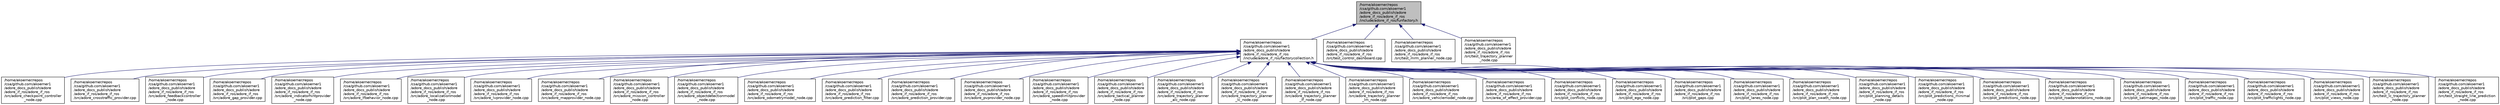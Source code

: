 digraph "/home/akoerner/repos/csa/github.com/akoerner1/adore_docs_publish/adore/adore_if_ros/adore_if_ros/include/adore_if_ros/funfactory.h"
{
 // LATEX_PDF_SIZE
  edge [fontname="Helvetica",fontsize="10",labelfontname="Helvetica",labelfontsize="10"];
  node [fontname="Helvetica",fontsize="10",shape=record];
  Node1 [label="/home/akoerner/repos\l/csa/github.com/akoerner1\l/adore_docs_publish/adore\l/adore_if_ros/adore_if_ros\l/include/adore_if_ros/funfactory.h",height=0.2,width=0.4,color="black", fillcolor="grey75", style="filled", fontcolor="black",tooltip=" "];
  Node1 -> Node2 [dir="back",color="midnightblue",fontsize="10",style="solid",fontname="Helvetica"];
  Node2 [label="/home/akoerner/repos\l/csa/github.com/akoerner1\l/adore_docs_publish/adore\l/adore_if_ros/adore_if_ros\l/include/adore_if_ros/factorycollection.h",height=0.2,width=0.4,color="black", fillcolor="white", style="filled",URL="$factorycollection_8h.html",tooltip=" "];
  Node2 -> Node3 [dir="back",color="midnightblue",fontsize="10",style="solid",fontname="Helvetica"];
  Node3 [label="/home/akoerner/repos\l/csa/github.com/akoerner1\l/adore_docs_publish/adore\l/adore_if_ros/adore_if_ros\l/src/adore_checkpoint_controller\l_node.cpp",height=0.2,width=0.4,color="black", fillcolor="white", style="filled",URL="$adore__checkpoint__controller__node_8cpp.html",tooltip=" "];
  Node2 -> Node4 [dir="back",color="midnightblue",fontsize="10",style="solid",fontname="Helvetica"];
  Node4 [label="/home/akoerner/repos\l/csa/github.com/akoerner1\l/adore_docs_publish/adore\l/adore_if_ros/adore_if_ros\l/src/adore_crosstraffic_provider.cpp",height=0.2,width=0.4,color="black", fillcolor="white", style="filled",URL="$adore__crosstraffic__provider_8cpp.html",tooltip=" "];
  Node2 -> Node5 [dir="back",color="midnightblue",fontsize="10",style="solid",fontname="Helvetica"];
  Node5 [label="/home/akoerner/repos\l/csa/github.com/akoerner1\l/adore_docs_publish/adore\l/adore_if_ros/adore_if_ros\l/src/adore_feedbackcontroller\l_node.cpp",height=0.2,width=0.4,color="black", fillcolor="white", style="filled",URL="$adore__feedbackcontroller__node_8cpp.html",tooltip=" "];
  Node2 -> Node6 [dir="back",color="midnightblue",fontsize="10",style="solid",fontname="Helvetica"];
  Node6 [label="/home/akoerner/repos\l/csa/github.com/akoerner1\l/adore_docs_publish/adore\l/adore_if_ros/adore_if_ros\l/src/adore_gap_provider.cpp",height=0.2,width=0.4,color="black", fillcolor="white", style="filled",URL="$adore__gap__provider_8cpp.html",tooltip=" "];
  Node2 -> Node7 [dir="back",color="midnightblue",fontsize="10",style="solid",fontname="Helvetica"];
  Node7 [label="/home/akoerner/repos\l/csa/github.com/akoerner1\l/adore_docs_publish/adore\l/adore_if_ros/adore_if_ros\l/src/adore_indicatorhintprovider\l_node.cpp",height=0.2,width=0.4,color="black", fillcolor="white", style="filled",URL="$adore__indicatorhintprovider__node_8cpp.html",tooltip=" "];
  Node2 -> Node8 [dir="back",color="midnightblue",fontsize="10",style="solid",fontname="Helvetica"];
  Node8 [label="/home/akoerner/repos\l/csa/github.com/akoerner1\l/adore_docs_publish/adore\l/adore_if_ros/adore_if_ros\l/src/adore_lfbehavior_node.cpp",height=0.2,width=0.4,color="black", fillcolor="white", style="filled",URL="$adore__lfbehavior__node_8cpp.html",tooltip=" "];
  Node2 -> Node9 [dir="back",color="midnightblue",fontsize="10",style="solid",fontname="Helvetica"];
  Node9 [label="/home/akoerner/repos\l/csa/github.com/akoerner1\l/adore_docs_publish/adore\l/adore_if_ros/adore_if_ros\l/src/adore_localizationmodel\l_node.cpp",height=0.2,width=0.4,color="black", fillcolor="white", style="filled",URL="$adore__localizationmodel__node_8cpp.html",tooltip=" "];
  Node2 -> Node10 [dir="back",color="midnightblue",fontsize="10",style="solid",fontname="Helvetica"];
  Node10 [label="/home/akoerner/repos\l/csa/github.com/akoerner1\l/adore_docs_publish/adore\l/adore_if_ros/adore_if_ros\l/src/adore_lvprovider_node.cpp",height=0.2,width=0.4,color="black", fillcolor="white", style="filled",URL="$adore__lvprovider__node_8cpp.html",tooltip=" "];
  Node2 -> Node11 [dir="back",color="midnightblue",fontsize="10",style="solid",fontname="Helvetica"];
  Node11 [label="/home/akoerner/repos\l/csa/github.com/akoerner1\l/adore_docs_publish/adore\l/adore_if_ros/adore_if_ros\l/src/adore_mapprovider_node.cpp",height=0.2,width=0.4,color="black", fillcolor="white", style="filled",URL="$adore__mapprovider__node_8cpp.html",tooltip=" "];
  Node2 -> Node12 [dir="back",color="midnightblue",fontsize="10",style="solid",fontname="Helvetica"];
  Node12 [label="/home/akoerner/repos\l/csa/github.com/akoerner1\l/adore_docs_publish/adore\l/adore_if_ros/adore_if_ros\l/src/adore_mission_controller\l_node.cpp",height=0.2,width=0.4,color="black", fillcolor="white", style="filled",URL="$adore__mission__controller__node_8cpp.html",tooltip=" "];
  Node2 -> Node13 [dir="back",color="midnightblue",fontsize="10",style="solid",fontname="Helvetica"];
  Node13 [label="/home/akoerner/repos\l/csa/github.com/akoerner1\l/adore_docs_publish/adore\l/adore_if_ros/adore_if_ros\l/src/adore_objectdetectionmodel\l_node.cpp",height=0.2,width=0.4,color="black", fillcolor="white", style="filled",URL="$adore__objectdetectionmodel__node_8cpp.html",tooltip=" "];
  Node2 -> Node14 [dir="back",color="midnightblue",fontsize="10",style="solid",fontname="Helvetica"];
  Node14 [label="/home/akoerner/repos\l/csa/github.com/akoerner1\l/adore_docs_publish/adore\l/adore_if_ros/adore_if_ros\l/src/adore_odometrymodel_node.cpp",height=0.2,width=0.4,color="black", fillcolor="white", style="filled",URL="$adore__odometrymodel__node_8cpp.html",tooltip=" "];
  Node2 -> Node15 [dir="back",color="midnightblue",fontsize="10",style="solid",fontname="Helvetica"];
  Node15 [label="/home/akoerner/repos\l/csa/github.com/akoerner1\l/adore_docs_publish/adore\l/adore_if_ros/adore_if_ros\l/src/adore_prediction_filter.cpp",height=0.2,width=0.4,color="black", fillcolor="white", style="filled",URL="$adore__prediction__filter_8cpp.html",tooltip=" "];
  Node2 -> Node16 [dir="back",color="midnightblue",fontsize="10",style="solid",fontname="Helvetica"];
  Node16 [label="/home/akoerner/repos\l/csa/github.com/akoerner1\l/adore_docs_publish/adore\l/adore_if_ros/adore_if_ros\l/src/adore_prediction_provider.cpp",height=0.2,width=0.4,color="black", fillcolor="white", style="filled",URL="$adore__prediction__provider_8cpp.html",tooltip=" "];
  Node2 -> Node17 [dir="back",color="midnightblue",fontsize="10",style="solid",fontname="Helvetica"];
  Node17 [label="/home/akoerner/repos\l/csa/github.com/akoerner1\l/adore_docs_publish/adore\l/adore_if_ros/adore_if_ros\l/src/adore_pvprovider_node.cpp",height=0.2,width=0.4,color="black", fillcolor="white", style="filled",URL="$adore__pvprovider__node_8cpp.html",tooltip=" "];
  Node2 -> Node18 [dir="back",color="midnightblue",fontsize="10",style="solid",fontname="Helvetica"];
  Node18 [label="/home/akoerner/repos\l/csa/github.com/akoerner1\l/adore_docs_publish/adore\l/adore_if_ros/adore_if_ros\l/src/adore_speedlimitprovider\l_node.cpp",height=0.2,width=0.4,color="black", fillcolor="white", style="filled",URL="$adore__speedlimitprovider__node_8cpp.html",tooltip=" "];
  Node2 -> Node19 [dir="back",color="midnightblue",fontsize="10",style="solid",fontname="Helvetica"];
  Node19 [label="/home/akoerner/repos\l/csa/github.com/akoerner1\l/adore_docs_publish/adore\l/adore_if_ros/adore_if_ros\l/src/adore_tactical_planner\l_node.cpp",height=0.2,width=0.4,color="black", fillcolor="white", style="filled",URL="$adore__tactical__planner__node_8cpp.html",tooltip=" "];
  Node2 -> Node20 [dir="back",color="midnightblue",fontsize="10",style="solid",fontname="Helvetica"];
  Node20 [label="/home/akoerner/repos\l/csa/github.com/akoerner1\l/adore_docs_publish/adore\l/adore_if_ros/adore_if_ros\l/src/adore_trajectory_planner\l_alc_node.cpp",height=0.2,width=0.4,color="black", fillcolor="white", style="filled",URL="$adore__trajectory__planner__alc__node_8cpp.html",tooltip=" "];
  Node2 -> Node21 [dir="back",color="midnightblue",fontsize="10",style="solid",fontname="Helvetica"];
  Node21 [label="/home/akoerner/repos\l/csa/github.com/akoerner1\l/adore_docs_publish/adore\l/adore_if_ros/adore_if_ros\l/src/adore_trajectory_planner\l_lc_node.cpp",height=0.2,width=0.4,color="black", fillcolor="white", style="filled",URL="$adore__trajectory__planner__lc__node_8cpp.html",tooltip=" "];
  Node2 -> Node22 [dir="back",color="midnightblue",fontsize="10",style="solid",fontname="Helvetica"];
  Node22 [label="/home/akoerner/repos\l/csa/github.com/akoerner1\l/adore_docs_publish/adore\l/adore_if_ros/adore_if_ros\l/src/adore_trajectory_planner\l_lf_node.cpp",height=0.2,width=0.4,color="black", fillcolor="white", style="filled",URL="$adore__trajectory__planner__lf__node_8cpp.html",tooltip=" "];
  Node2 -> Node23 [dir="back",color="midnightblue",fontsize="10",style="solid",fontname="Helvetica"];
  Node23 [label="/home/akoerner/repos\l/csa/github.com/akoerner1\l/adore_docs_publish/adore\l/adore_if_ros/adore_if_ros\l/src/adore_trajectory_planner\l_lm_node.cpp",height=0.2,width=0.4,color="black", fillcolor="white", style="filled",URL="$adore__trajectory__planner__lm__node_8cpp.html",tooltip=" "];
  Node2 -> Node24 [dir="back",color="midnightblue",fontsize="10",style="solid",fontname="Helvetica"];
  Node24 [label="/home/akoerner/repos\l/csa/github.com/akoerner1\l/adore_docs_publish/adore\l/adore_if_ros/adore_if_ros\l/src/adore_vehiclemodel_node.cpp",height=0.2,width=0.4,color="black", fillcolor="white", style="filled",URL="$adore__vehiclemodel__node_8cpp.html",tooltip=" "];
  Node2 -> Node25 [dir="back",color="midnightblue",fontsize="10",style="solid",fontname="Helvetica"];
  Node25 [label="/home/akoerner/repos\l/csa/github.com/akoerner1\l/adore_docs_publish/adore\l/adore_if_ros/adore_if_ros\l/src/area_of_effect_provider.cpp",height=0.2,width=0.4,color="black", fillcolor="white", style="filled",URL="$area__of__effect__provider_8cpp.html",tooltip=" "];
  Node2 -> Node26 [dir="back",color="midnightblue",fontsize="10",style="solid",fontname="Helvetica"];
  Node26 [label="/home/akoerner/repos\l/csa/github.com/akoerner1\l/adore_docs_publish/adore\l/adore_if_ros/adore_if_ros\l/src/plot_conflicts_node.cpp",height=0.2,width=0.4,color="black", fillcolor="white", style="filled",URL="$plot__conflicts__node_8cpp.html",tooltip=" "];
  Node2 -> Node27 [dir="back",color="midnightblue",fontsize="10",style="solid",fontname="Helvetica"];
  Node27 [label="/home/akoerner/repos\l/csa/github.com/akoerner1\l/adore_docs_publish/adore\l/adore_if_ros/adore_if_ros\l/src/plot_ego_node.cpp",height=0.2,width=0.4,color="black", fillcolor="white", style="filled",URL="$plot__ego__node_8cpp.html",tooltip=" "];
  Node2 -> Node28 [dir="back",color="midnightblue",fontsize="10",style="solid",fontname="Helvetica"];
  Node28 [label="/home/akoerner/repos\l/csa/github.com/akoerner1\l/adore_docs_publish/adore\l/adore_if_ros/adore_if_ros\l/src/plot_gaps.cpp",height=0.2,width=0.4,color="black", fillcolor="white", style="filled",URL="$plot__gaps_8cpp.html",tooltip=" "];
  Node2 -> Node29 [dir="back",color="midnightblue",fontsize="10",style="solid",fontname="Helvetica"];
  Node29 [label="/home/akoerner/repos\l/csa/github.com/akoerner1\l/adore_docs_publish/adore\l/adore_if_ros/adore_if_ros\l/src/plot_lanes_node.cpp",height=0.2,width=0.4,color="black", fillcolor="white", style="filled",URL="$plot__lanes__node_8cpp.html",tooltip=" "];
  Node2 -> Node30 [dir="back",color="midnightblue",fontsize="10",style="solid",fontname="Helvetica"];
  Node30 [label="/home/akoerner/repos\l/csa/github.com/akoerner1\l/adore_docs_publish/adore\l/adore_if_ros/adore_if_ros\l/src/plot_plan_swath_node.cpp",height=0.2,width=0.4,color="black", fillcolor="white", style="filled",URL="$plot__plan__swath__node_8cpp.html",tooltip=" "];
  Node2 -> Node31 [dir="back",color="midnightblue",fontsize="10",style="solid",fontname="Helvetica"];
  Node31 [label="/home/akoerner/repos\l/csa/github.com/akoerner1\l/adore_docs_publish/adore\l/adore_if_ros/adore_if_ros\l/src/plot_planning_details\l_node.cpp",height=0.2,width=0.4,color="black", fillcolor="white", style="filled",URL="$plot__planning__details__node_8cpp.html",tooltip=" "];
  Node2 -> Node32 [dir="back",color="midnightblue",fontsize="10",style="solid",fontname="Helvetica"];
  Node32 [label="/home/akoerner/repos\l/csa/github.com/akoerner1\l/adore_docs_publish/adore\l/adore_if_ros/adore_if_ros\l/src/plot_predictions_minimal\l_node.cpp",height=0.2,width=0.4,color="black", fillcolor="white", style="filled",URL="$plot__predictions__minimal__node_8cpp.html",tooltip=" "];
  Node2 -> Node33 [dir="back",color="midnightblue",fontsize="10",style="solid",fontname="Helvetica"];
  Node33 [label="/home/akoerner/repos\l/csa/github.com/akoerner1\l/adore_docs_publish/adore\l/adore_if_ros/adore_if_ros\l/src/plot_predictions_node.cpp",height=0.2,width=0.4,color="black", fillcolor="white", style="filled",URL="$plot__predictions__node_8cpp.html",tooltip=" "];
  Node2 -> Node34 [dir="back",color="midnightblue",fontsize="10",style="solid",fontname="Helvetica"];
  Node34 [label="/home/akoerner/repos\l/csa/github.com/akoerner1\l/adore_docs_publish/adore\l/adore_if_ros/adore_if_ros\l/src/plot_roadannotations_node.cpp",height=0.2,width=0.4,color="black", fillcolor="white", style="filled",URL="$plot__roadannotations__node_8cpp.html",tooltip=" "];
  Node2 -> Node35 [dir="back",color="midnightblue",fontsize="10",style="solid",fontname="Helvetica"];
  Node35 [label="/home/akoerner/repos\l/csa/github.com/akoerner1\l/adore_docs_publish/adore\l/adore_if_ros/adore_if_ros\l/src/plot_satimages_node.cpp",height=0.2,width=0.4,color="black", fillcolor="white", style="filled",URL="$plot__satimages__node_8cpp.html",tooltip=" "];
  Node2 -> Node36 [dir="back",color="midnightblue",fontsize="10",style="solid",fontname="Helvetica"];
  Node36 [label="/home/akoerner/repos\l/csa/github.com/akoerner1\l/adore_docs_publish/adore\l/adore_if_ros/adore_if_ros\l/src/plot_traffic_node.cpp",height=0.2,width=0.4,color="black", fillcolor="white", style="filled",URL="$plot__traffic__node_8cpp.html",tooltip=" "];
  Node2 -> Node37 [dir="back",color="midnightblue",fontsize="10",style="solid",fontname="Helvetica"];
  Node37 [label="/home/akoerner/repos\l/csa/github.com/akoerner1\l/adore_docs_publish/adore\l/adore_if_ros/adore_if_ros\l/src/plot_trafficlights_node.cpp",height=0.2,width=0.4,color="black", fillcolor="white", style="filled",URL="$plot__trafficlights__node_8cpp.html",tooltip=" "];
  Node2 -> Node38 [dir="back",color="midnightblue",fontsize="10",style="solid",fontname="Helvetica"];
  Node38 [label="/home/akoerner/repos\l/csa/github.com/akoerner1\l/adore_docs_publish/adore\l/adore_if_ros/adore_if_ros\l/src/plot_views_node.cpp",height=0.2,width=0.4,color="black", fillcolor="white", style="filled",URL="$plot__views__node_8cpp.html",tooltip=" "];
  Node2 -> Node39 [dir="back",color="midnightblue",fontsize="10",style="solid",fontname="Helvetica"];
  Node39 [label="/home/akoerner/repos\l/csa/github.com/akoerner1\l/adore_docs_publish/adore\l/adore_if_ros/adore_if_ros\l/src/test_lc_trajectory_planner\l_node.cpp",height=0.2,width=0.4,color="black", fillcolor="white", style="filled",URL="$test__lc__trajectory__planner__node_8cpp.html",tooltip=" "];
  Node2 -> Node40 [dir="back",color="midnightblue",fontsize="10",style="solid",fontname="Helvetica"];
  Node40 [label="/home/akoerner/repos\l/csa/github.com/akoerner1\l/adore_docs_publish/adore\l/adore_if_ros/adore_if_ros\l/src/test_straight_line_prediction\l_node.cpp",height=0.2,width=0.4,color="black", fillcolor="white", style="filled",URL="$test__straight__line__prediction__node_8cpp.html",tooltip=" "];
  Node1 -> Node41 [dir="back",color="midnightblue",fontsize="10",style="solid",fontname="Helvetica"];
  Node41 [label="/home/akoerner/repos\l/csa/github.com/akoerner1\l/adore_docs_publish/adore\l/adore_if_ros/adore_if_ros\l/src/test_control_dashboard.cpp",height=0.2,width=0.4,color="black", fillcolor="white", style="filled",URL="$test__control__dashboard_8cpp.html",tooltip=" "];
  Node1 -> Node42 [dir="back",color="midnightblue",fontsize="10",style="solid",fontname="Helvetica"];
  Node42 [label="/home/akoerner/repos\l/csa/github.com/akoerner1\l/adore_docs_publish/adore\l/adore_if_ros/adore_if_ros\l/src/test_mrm_planner_node.cpp",height=0.2,width=0.4,color="black", fillcolor="white", style="filled",URL="$test__mrm__planner__node_8cpp.html",tooltip=" "];
  Node1 -> Node43 [dir="back",color="midnightblue",fontsize="10",style="solid",fontname="Helvetica"];
  Node43 [label="/home/akoerner/repos\l/csa/github.com/akoerner1\l/adore_docs_publish/adore\l/adore_if_ros/adore_if_ros\l/src/test_trajectory_planner\l_node.cpp",height=0.2,width=0.4,color="black", fillcolor="white", style="filled",URL="$test__trajectory__planner__node_8cpp.html",tooltip=" "];
}
